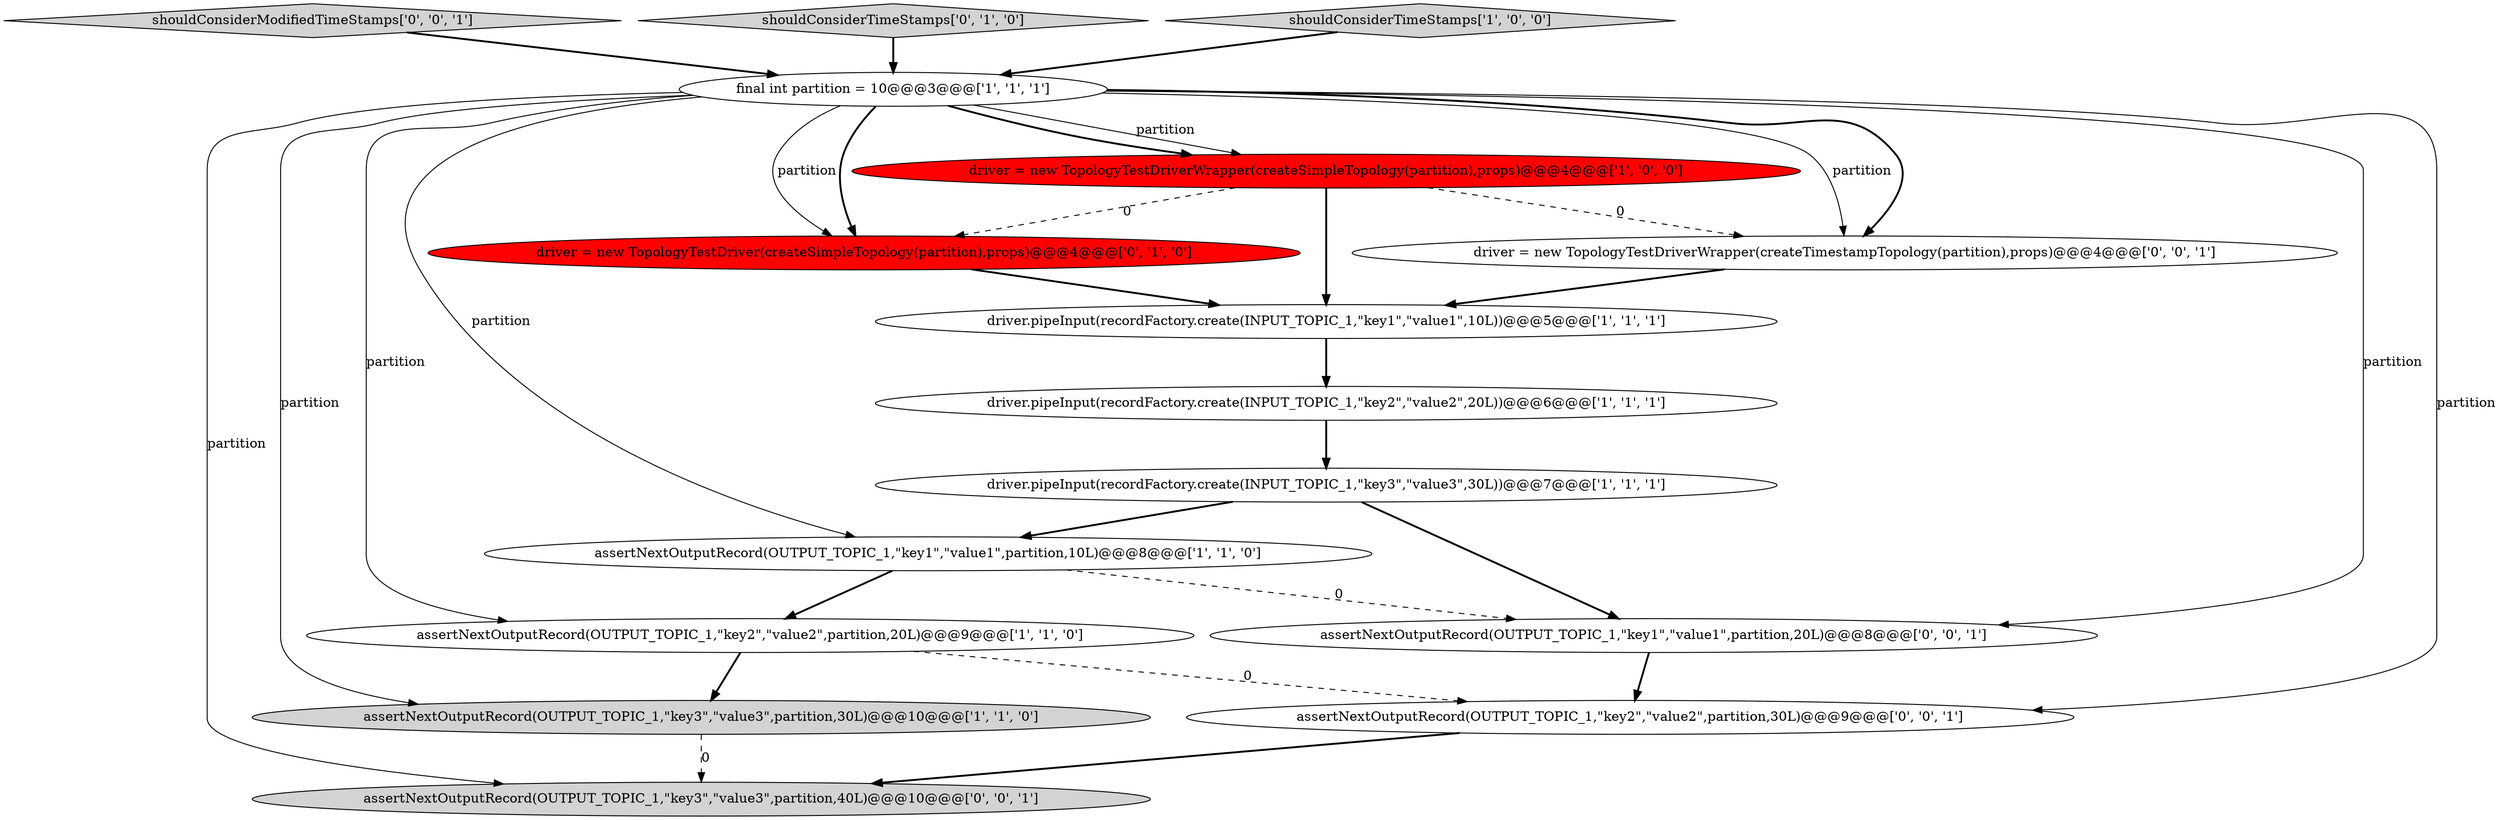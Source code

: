 digraph {
12 [style = filled, label = "assertNextOutputRecord(OUTPUT_TOPIC_1,\"key1\",\"value1\",partition,20L)@@@8@@@['0', '0', '1']", fillcolor = white, shape = ellipse image = "AAA0AAABBB3BBB"];
3 [style = filled, label = "driver.pipeInput(recordFactory.create(INPUT_TOPIC_1,\"key2\",\"value2\",20L))@@@6@@@['1', '1', '1']", fillcolor = white, shape = ellipse image = "AAA0AAABBB1BBB"];
11 [style = filled, label = "shouldConsiderModifiedTimeStamps['0', '0', '1']", fillcolor = lightgray, shape = diamond image = "AAA0AAABBB3BBB"];
5 [style = filled, label = "assertNextOutputRecord(OUTPUT_TOPIC_1,\"key3\",\"value3\",partition,30L)@@@10@@@['1', '1', '0']", fillcolor = lightgray, shape = ellipse image = "AAA0AAABBB1BBB"];
6 [style = filled, label = "driver.pipeInput(recordFactory.create(INPUT_TOPIC_1,\"key3\",\"value3\",30L))@@@7@@@['1', '1', '1']", fillcolor = white, shape = ellipse image = "AAA0AAABBB1BBB"];
9 [style = filled, label = "shouldConsiderTimeStamps['0', '1', '0']", fillcolor = lightgray, shape = diamond image = "AAA0AAABBB2BBB"];
15 [style = filled, label = "assertNextOutputRecord(OUTPUT_TOPIC_1,\"key3\",\"value3\",partition,40L)@@@10@@@['0', '0', '1']", fillcolor = lightgray, shape = ellipse image = "AAA0AAABBB3BBB"];
4 [style = filled, label = "driver = new TopologyTestDriverWrapper(createSimpleTopology(partition),props)@@@4@@@['1', '0', '0']", fillcolor = red, shape = ellipse image = "AAA1AAABBB1BBB"];
14 [style = filled, label = "driver = new TopologyTestDriverWrapper(createTimestampTopology(partition),props)@@@4@@@['0', '0', '1']", fillcolor = white, shape = ellipse image = "AAA0AAABBB3BBB"];
2 [style = filled, label = "final int partition = 10@@@3@@@['1', '1', '1']", fillcolor = white, shape = ellipse image = "AAA0AAABBB1BBB"];
10 [style = filled, label = "driver = new TopologyTestDriver(createSimpleTopology(partition),props)@@@4@@@['0', '1', '0']", fillcolor = red, shape = ellipse image = "AAA1AAABBB2BBB"];
1 [style = filled, label = "assertNextOutputRecord(OUTPUT_TOPIC_1,\"key1\",\"value1\",partition,10L)@@@8@@@['1', '1', '0']", fillcolor = white, shape = ellipse image = "AAA0AAABBB1BBB"];
8 [style = filled, label = "assertNextOutputRecord(OUTPUT_TOPIC_1,\"key2\",\"value2\",partition,20L)@@@9@@@['1', '1', '0']", fillcolor = white, shape = ellipse image = "AAA0AAABBB1BBB"];
7 [style = filled, label = "shouldConsiderTimeStamps['1', '0', '0']", fillcolor = lightgray, shape = diamond image = "AAA0AAABBB1BBB"];
0 [style = filled, label = "driver.pipeInput(recordFactory.create(INPUT_TOPIC_1,\"key1\",\"value1\",10L))@@@5@@@['1', '1', '1']", fillcolor = white, shape = ellipse image = "AAA0AAABBB1BBB"];
13 [style = filled, label = "assertNextOutputRecord(OUTPUT_TOPIC_1,\"key2\",\"value2\",partition,30L)@@@9@@@['0', '0', '1']", fillcolor = white, shape = ellipse image = "AAA0AAABBB3BBB"];
2->4 [style = solid, label="partition"];
0->3 [style = bold, label=""];
1->8 [style = bold, label=""];
9->2 [style = bold, label=""];
2->15 [style = solid, label="partition"];
2->14 [style = solid, label="partition"];
3->6 [style = bold, label=""];
2->10 [style = bold, label=""];
2->4 [style = bold, label=""];
2->13 [style = solid, label="partition"];
11->2 [style = bold, label=""];
4->0 [style = bold, label=""];
8->13 [style = dashed, label="0"];
2->10 [style = solid, label="partition"];
6->1 [style = bold, label=""];
2->12 [style = solid, label="partition"];
12->13 [style = bold, label=""];
1->12 [style = dashed, label="0"];
8->5 [style = bold, label=""];
14->0 [style = bold, label=""];
2->5 [style = solid, label="partition"];
7->2 [style = bold, label=""];
10->0 [style = bold, label=""];
2->14 [style = bold, label=""];
2->1 [style = solid, label="partition"];
2->8 [style = solid, label="partition"];
4->14 [style = dashed, label="0"];
13->15 [style = bold, label=""];
4->10 [style = dashed, label="0"];
5->15 [style = dashed, label="0"];
6->12 [style = bold, label=""];
}
